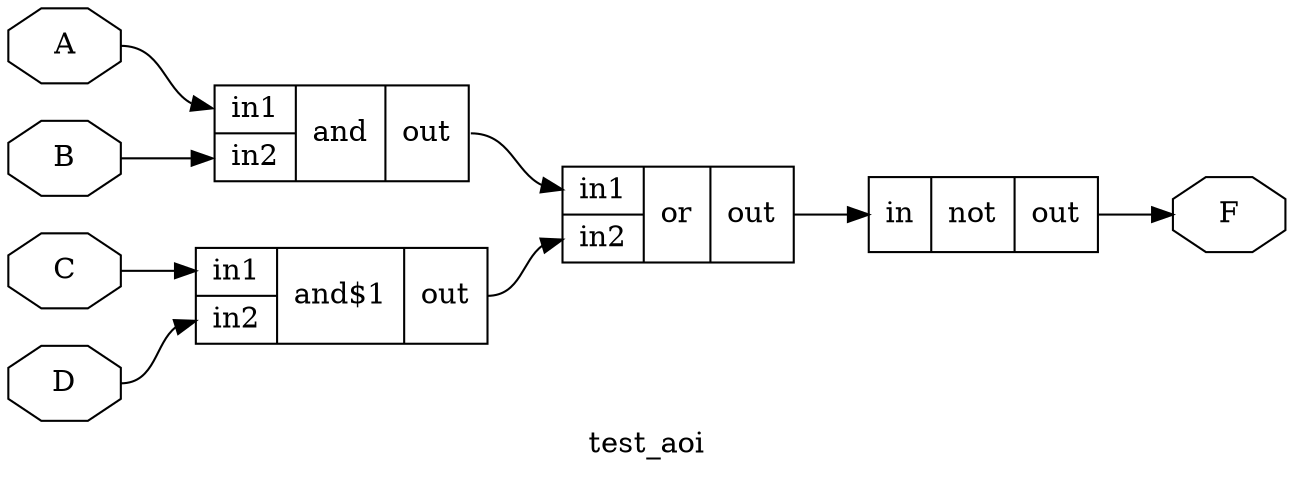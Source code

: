 digraph "test_aoi" {
rcF [ shape=octagon, label="F", color="black", fontcolor="black"];
rcA [ shape=octagon, label="A", color="black", fontcolor="black"];
rcB [ shape=octagon, label="B", color="black", fontcolor="black"];
rcC [ shape=octagon, label="C", color="black", fontcolor="black"];
rcD [ shape=octagon, label="D", color="black", fontcolor="black"];
rankdir="LR";
remincross=true;
label="test_aoi";
cnot [ shape=record, label="{{<p1> in}|not|{<p2> out}}", color="black", fontcolor="black"];
cor [ shape=record, label="{{<p1> in1|<p2> in2}|or|{<p3> out}}", color="black", fontcolor="black"];
cand [ shape=record, label="{{<p1> in1|<p2> in2}|and|{<p3> out}}", color="black", fontcolor="black"];
cand1 [ shape=record, label="{{<p1> in1|<p2> in2}|and$1|{<p3> out}}", color="black", fontcolor="black"];
cnot:p2:e -> rcF:w [color="black", fontcolor="black", label=""];
rcD:e -> cand1:p2:w [color="black", fontcolor="black", label=""];
rcB:e -> cand:p2:w [color="black", fontcolor="black", label=""];
rcA:e -> cand:p1:w [color="black", fontcolor="black", label=""];
rcC:e -> cand1:p1:w [color="black", fontcolor="black", label=""];
cand:p3:e -> cor:p1:w [color="black", fontcolor="black", label=""];
cor:p3:e -> cnot:p1:w [color="black", fontcolor="black", label=""];
cand1:p3:e -> cor:p2:w [color="black", fontcolor="black", label=""];
}
